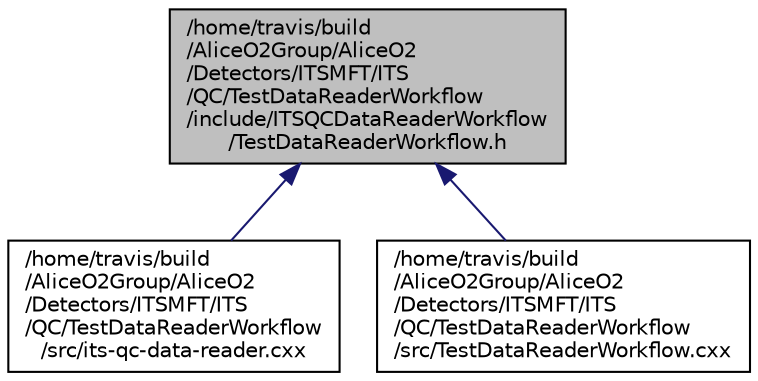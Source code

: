 digraph "/home/travis/build/AliceO2Group/AliceO2/Detectors/ITSMFT/ITS/QC/TestDataReaderWorkflow/include/ITSQCDataReaderWorkflow/TestDataReaderWorkflow.h"
{
 // INTERACTIVE_SVG=YES
  bgcolor="transparent";
  edge [fontname="Helvetica",fontsize="10",labelfontname="Helvetica",labelfontsize="10"];
  node [fontname="Helvetica",fontsize="10",shape=record];
  Node124 [label="/home/travis/build\l/AliceO2Group/AliceO2\l/Detectors/ITSMFT/ITS\l/QC/TestDataReaderWorkflow\l/include/ITSQCDataReaderWorkflow\l/TestDataReaderWorkflow.h",height=0.2,width=0.4,color="black", fillcolor="grey75", style="filled", fontcolor="black"];
  Node124 -> Node125 [dir="back",color="midnightblue",fontsize="10",style="solid",fontname="Helvetica"];
  Node125 [label="/home/travis/build\l/AliceO2Group/AliceO2\l/Detectors/ITSMFT/ITS\l/QC/TestDataReaderWorkflow\l/src/its-qc-data-reader.cxx",height=0.2,width=0.4,color="black",URL="$d1/dd5/its-qc-data-reader_8cxx.html"];
  Node124 -> Node126 [dir="back",color="midnightblue",fontsize="10",style="solid",fontname="Helvetica"];
  Node126 [label="/home/travis/build\l/AliceO2Group/AliceO2\l/Detectors/ITSMFT/ITS\l/QC/TestDataReaderWorkflow\l/src/TestDataReaderWorkflow.cxx",height=0.2,width=0.4,color="black",URL="$d1/dc6/TestDataReaderWorkflow_8cxx.html"];
}
